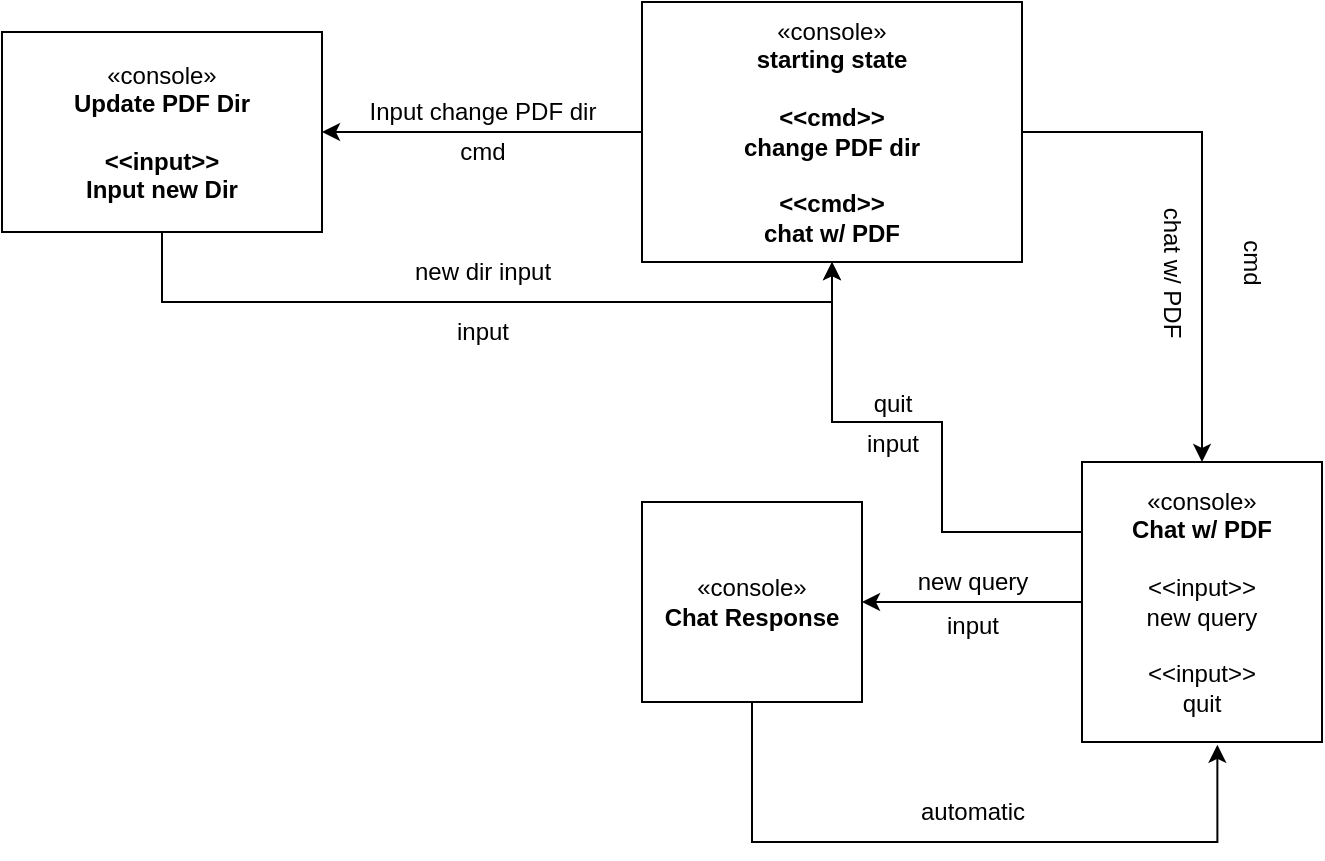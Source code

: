 <mxfile version="22.1.1" type="device">
  <diagram name="Page-1" id="mymR5zEQjm1NERMo50CQ">
    <mxGraphModel dx="1221" dy="737" grid="1" gridSize="10" guides="1" tooltips="1" connect="1" arrows="1" fold="1" page="1" pageScale="1" pageWidth="850" pageHeight="1100" math="0" shadow="0">
      <root>
        <mxCell id="0" />
        <mxCell id="1" parent="0" />
        <mxCell id="NRaLeZxaqSAtjpaFmAjN-3" style="edgeStyle=orthogonalEdgeStyle;rounded=0;orthogonalLoop=1;jettySize=auto;html=1;exitX=0;exitY=0.5;exitDx=0;exitDy=0;" edge="1" parent="1" source="NRaLeZxaqSAtjpaFmAjN-1" target="NRaLeZxaqSAtjpaFmAjN-2">
          <mxGeometry relative="1" as="geometry" />
        </mxCell>
        <mxCell id="NRaLeZxaqSAtjpaFmAjN-6" style="edgeStyle=orthogonalEdgeStyle;rounded=0;orthogonalLoop=1;jettySize=auto;html=1;exitX=0.5;exitY=1;exitDx=0;exitDy=0;entryX=0.5;entryY=1;entryDx=0;entryDy=0;endArrow=none;endFill=0;startArrow=classic;startFill=1;" edge="1" parent="1" source="NRaLeZxaqSAtjpaFmAjN-1" target="NRaLeZxaqSAtjpaFmAjN-2">
          <mxGeometry relative="1" as="geometry" />
        </mxCell>
        <mxCell id="NRaLeZxaqSAtjpaFmAjN-1" value="«console»&lt;br&gt;&lt;b&gt;starting state&lt;br&gt;&lt;br&gt;&amp;lt;&amp;lt;cmd&amp;gt;&amp;gt;&lt;br&gt;change PDF dir&lt;br&gt;&lt;br&gt;&amp;lt;&amp;lt;cmd&amp;gt;&amp;gt;&lt;br&gt;chat w/ PDF&lt;br&gt;&lt;/b&gt;" style="html=1;whiteSpace=wrap;" vertex="1" parent="1">
          <mxGeometry x="350" y="90" width="190" height="130" as="geometry" />
        </mxCell>
        <mxCell id="NRaLeZxaqSAtjpaFmAjN-2" value="«console»&lt;br&gt;&lt;b&gt;Update PDF Dir&lt;br&gt;&lt;br&gt;&amp;lt;&amp;lt;input&amp;gt;&amp;gt;&lt;br&gt;Input new Dir&lt;br&gt;&lt;/b&gt;" style="html=1;whiteSpace=wrap;" vertex="1" parent="1">
          <mxGeometry x="30" y="105" width="160" height="100" as="geometry" />
        </mxCell>
        <mxCell id="NRaLeZxaqSAtjpaFmAjN-4" value="Input change PDF dir" style="text;html=1;align=center;verticalAlign=middle;resizable=0;points=[];autosize=1;strokeColor=none;fillColor=none;" vertex="1" parent="1">
          <mxGeometry x="200" y="130" width="140" height="30" as="geometry" />
        </mxCell>
        <mxCell id="NRaLeZxaqSAtjpaFmAjN-5" value="cmd" style="text;html=1;align=center;verticalAlign=middle;resizable=0;points=[];autosize=1;strokeColor=none;fillColor=none;" vertex="1" parent="1">
          <mxGeometry x="245" y="150" width="50" height="30" as="geometry" />
        </mxCell>
        <mxCell id="NRaLeZxaqSAtjpaFmAjN-7" value="input" style="text;html=1;align=center;verticalAlign=middle;resizable=0;points=[];autosize=1;strokeColor=none;fillColor=none;" vertex="1" parent="1">
          <mxGeometry x="245" y="240" width="50" height="30" as="geometry" />
        </mxCell>
        <mxCell id="NRaLeZxaqSAtjpaFmAjN-8" value="new dir input" style="text;html=1;align=center;verticalAlign=middle;resizable=0;points=[];autosize=1;strokeColor=none;fillColor=none;" vertex="1" parent="1">
          <mxGeometry x="225" y="210" width="90" height="30" as="geometry" />
        </mxCell>
        <mxCell id="NRaLeZxaqSAtjpaFmAjN-11" style="edgeStyle=orthogonalEdgeStyle;rounded=0;orthogonalLoop=1;jettySize=auto;html=1;exitX=0.5;exitY=0;exitDx=0;exitDy=0;entryX=1;entryY=0.5;entryDx=0;entryDy=0;startArrow=classic;startFill=1;endArrow=none;endFill=0;" edge="1" parent="1" source="NRaLeZxaqSAtjpaFmAjN-10" target="NRaLeZxaqSAtjpaFmAjN-1">
          <mxGeometry relative="1" as="geometry" />
        </mxCell>
        <mxCell id="NRaLeZxaqSAtjpaFmAjN-16" style="edgeStyle=orthogonalEdgeStyle;rounded=0;orthogonalLoop=1;jettySize=auto;html=1;exitX=0;exitY=0.5;exitDx=0;exitDy=0;" edge="1" parent="1" source="NRaLeZxaqSAtjpaFmAjN-10" target="NRaLeZxaqSAtjpaFmAjN-15">
          <mxGeometry relative="1" as="geometry" />
        </mxCell>
        <mxCell id="NRaLeZxaqSAtjpaFmAjN-22" style="edgeStyle=orthogonalEdgeStyle;rounded=0;orthogonalLoop=1;jettySize=auto;html=1;exitX=0;exitY=0.25;exitDx=0;exitDy=0;entryX=0.5;entryY=1;entryDx=0;entryDy=0;" edge="1" parent="1" source="NRaLeZxaqSAtjpaFmAjN-10" target="NRaLeZxaqSAtjpaFmAjN-1">
          <mxGeometry relative="1" as="geometry">
            <Array as="points">
              <mxPoint x="500" y="355" />
              <mxPoint x="500" y="300" />
              <mxPoint x="445" y="300" />
            </Array>
          </mxGeometry>
        </mxCell>
        <mxCell id="NRaLeZxaqSAtjpaFmAjN-10" value="«console»&lt;br&gt;&lt;b&gt;Chat w/ PDF&lt;br&gt;&lt;/b&gt;&lt;br&gt;&amp;lt;&amp;lt;input&amp;gt;&amp;gt;&lt;br&gt;new query&lt;br&gt;&lt;br&gt;&amp;lt;&amp;lt;input&amp;gt;&amp;gt;&lt;br&gt;quit" style="html=1;whiteSpace=wrap;" vertex="1" parent="1">
          <mxGeometry x="570" y="320" width="120" height="140" as="geometry" />
        </mxCell>
        <mxCell id="NRaLeZxaqSAtjpaFmAjN-13" value="cmd" style="text;html=1;align=center;verticalAlign=middle;resizable=0;points=[];autosize=1;strokeColor=none;fillColor=none;rotation=90;" vertex="1" parent="1">
          <mxGeometry x="630" y="205" width="50" height="30" as="geometry" />
        </mxCell>
        <mxCell id="NRaLeZxaqSAtjpaFmAjN-14" value="chat w/ PDF" style="text;html=1;align=center;verticalAlign=middle;resizable=0;points=[];autosize=1;strokeColor=none;fillColor=none;rotation=90;" vertex="1" parent="1">
          <mxGeometry x="570" y="210" width="90" height="30" as="geometry" />
        </mxCell>
        <mxCell id="NRaLeZxaqSAtjpaFmAjN-15" value="«console»&lt;br&gt;&lt;b&gt;Chat Response&lt;br&gt;&lt;/b&gt;" style="html=1;whiteSpace=wrap;" vertex="1" parent="1">
          <mxGeometry x="350" y="340" width="110" height="100" as="geometry" />
        </mxCell>
        <mxCell id="NRaLeZxaqSAtjpaFmAjN-17" value="input" style="text;html=1;align=center;verticalAlign=middle;resizable=0;points=[];autosize=1;strokeColor=none;fillColor=none;" vertex="1" parent="1">
          <mxGeometry x="490" y="387" width="50" height="30" as="geometry" />
        </mxCell>
        <mxCell id="NRaLeZxaqSAtjpaFmAjN-18" value="new query" style="text;html=1;align=center;verticalAlign=middle;resizable=0;points=[];autosize=1;strokeColor=none;fillColor=none;" vertex="1" parent="1">
          <mxGeometry x="475" y="365" width="80" height="30" as="geometry" />
        </mxCell>
        <mxCell id="NRaLeZxaqSAtjpaFmAjN-19" style="edgeStyle=orthogonalEdgeStyle;rounded=0;orthogonalLoop=1;jettySize=auto;html=1;exitX=0.5;exitY=1;exitDx=0;exitDy=0;entryX=0.564;entryY=1.01;entryDx=0;entryDy=0;entryPerimeter=0;" edge="1" parent="1" source="NRaLeZxaqSAtjpaFmAjN-15" target="NRaLeZxaqSAtjpaFmAjN-10">
          <mxGeometry relative="1" as="geometry">
            <Array as="points">
              <mxPoint x="405" y="510" />
              <mxPoint x="638" y="510" />
            </Array>
          </mxGeometry>
        </mxCell>
        <mxCell id="NRaLeZxaqSAtjpaFmAjN-20" value="automatic" style="text;html=1;align=center;verticalAlign=middle;resizable=0;points=[];autosize=1;strokeColor=none;fillColor=none;" vertex="1" parent="1">
          <mxGeometry x="475" y="480" width="80" height="30" as="geometry" />
        </mxCell>
        <mxCell id="NRaLeZxaqSAtjpaFmAjN-23" value="input" style="text;html=1;align=center;verticalAlign=middle;resizable=0;points=[];autosize=1;strokeColor=none;fillColor=none;" vertex="1" parent="1">
          <mxGeometry x="450" y="296" width="50" height="30" as="geometry" />
        </mxCell>
        <mxCell id="NRaLeZxaqSAtjpaFmAjN-24" value="quit" style="text;html=1;align=center;verticalAlign=middle;resizable=0;points=[];autosize=1;strokeColor=none;fillColor=none;" vertex="1" parent="1">
          <mxGeometry x="455" y="276" width="40" height="30" as="geometry" />
        </mxCell>
      </root>
    </mxGraphModel>
  </diagram>
</mxfile>
